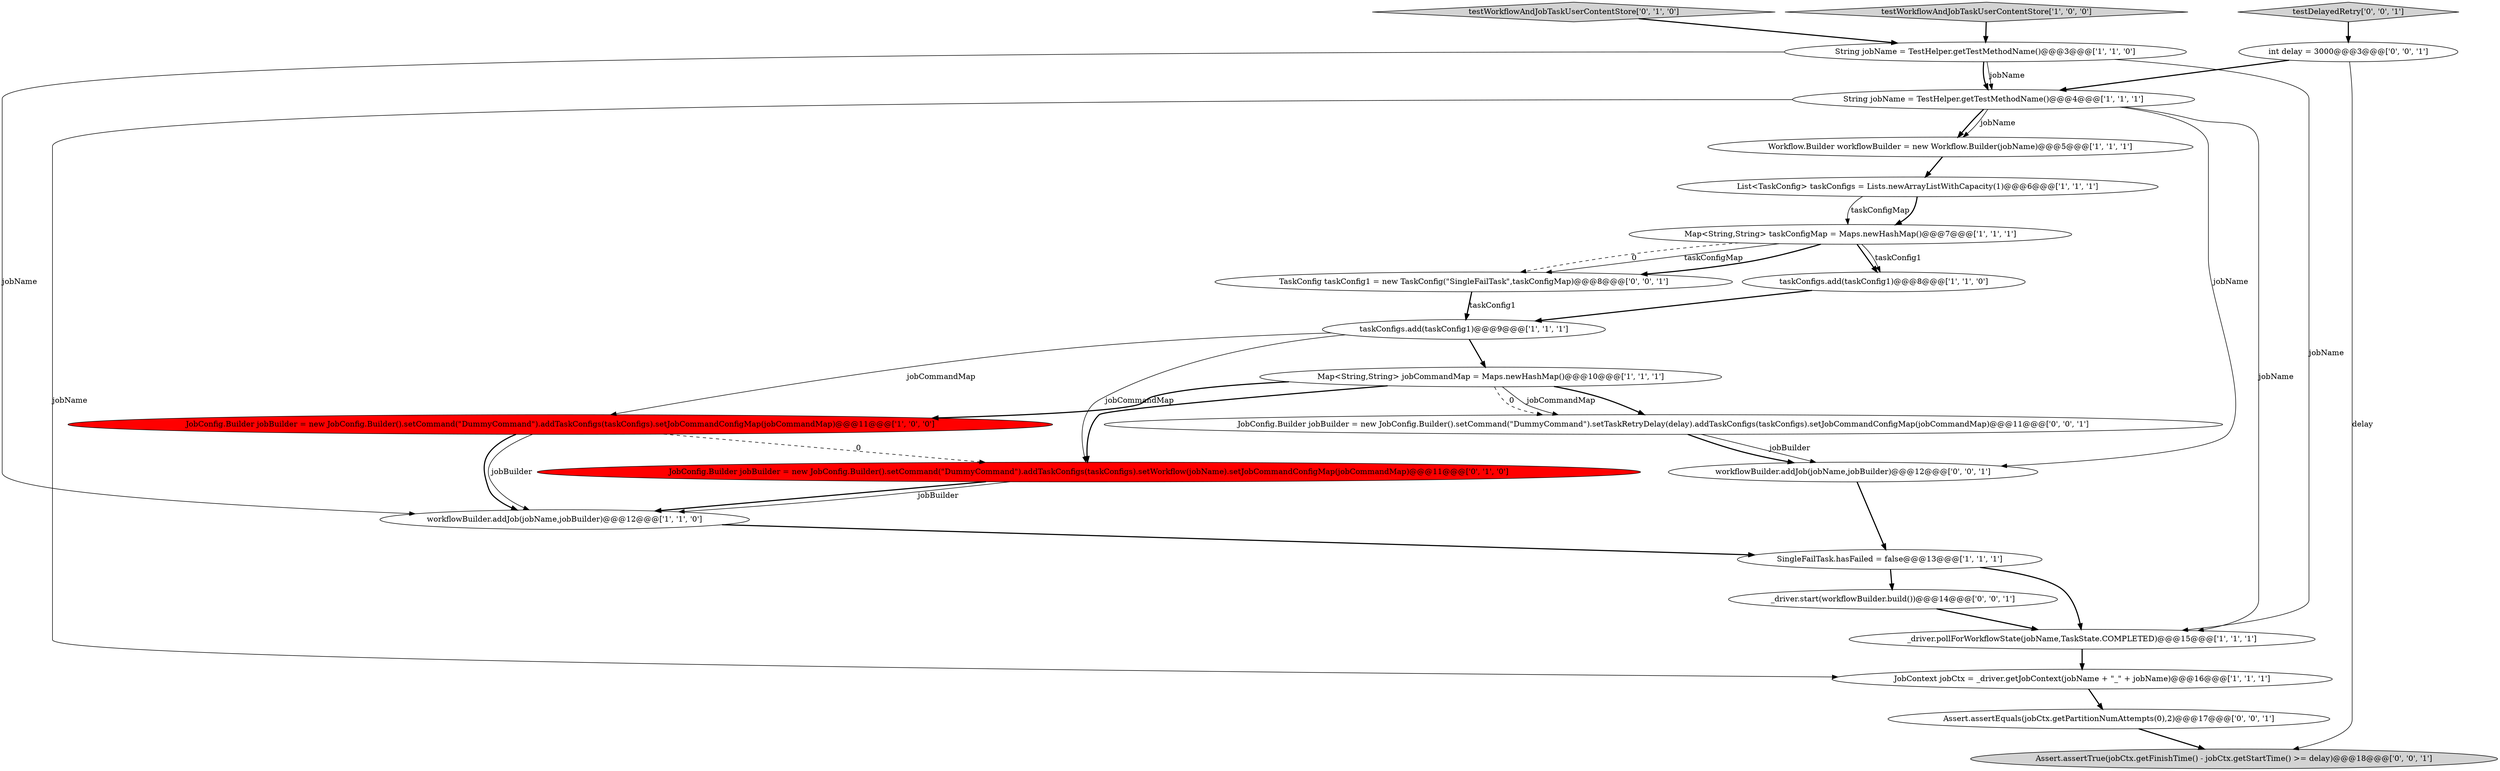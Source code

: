 digraph {
7 [style = filled, label = "Map<String,String> jobCommandMap = Maps.newHashMap()@@@10@@@['1', '1', '1']", fillcolor = white, shape = ellipse image = "AAA0AAABBB1BBB"];
10 [style = filled, label = "String jobName = TestHelper.getTestMethodName()@@@4@@@['1', '1', '1']", fillcolor = white, shape = ellipse image = "AAA0AAABBB1BBB"];
11 [style = filled, label = "SingleFailTask.hasFailed = false@@@13@@@['1', '1', '1']", fillcolor = white, shape = ellipse image = "AAA0AAABBB1BBB"];
20 [style = filled, label = "workflowBuilder.addJob(jobName,jobBuilder)@@@12@@@['0', '0', '1']", fillcolor = white, shape = ellipse image = "AAA0AAABBB3BBB"];
16 [style = filled, label = "Assert.assertEquals(jobCtx.getPartitionNumAttempts(0),2)@@@17@@@['0', '0', '1']", fillcolor = white, shape = ellipse image = "AAA0AAABBB3BBB"];
5 [style = filled, label = "JobContext jobCtx = _driver.getJobContext(jobName + \"_\" + jobName)@@@16@@@['1', '1', '1']", fillcolor = white, shape = ellipse image = "AAA0AAABBB1BBB"];
0 [style = filled, label = "testWorkflowAndJobTaskUserContentStore['1', '0', '0']", fillcolor = lightgray, shape = diamond image = "AAA0AAABBB1BBB"];
15 [style = filled, label = "JobConfig.Builder jobBuilder = new JobConfig.Builder().setCommand(\"DummyCommand\").addTaskConfigs(taskConfigs).setWorkflow(jobName).setJobCommandConfigMap(jobCommandMap)@@@11@@@['0', '1', '0']", fillcolor = red, shape = ellipse image = "AAA1AAABBB2BBB"];
3 [style = filled, label = "Workflow.Builder workflowBuilder = new Workflow.Builder(jobName)@@@5@@@['1', '1', '1']", fillcolor = white, shape = ellipse image = "AAA0AAABBB1BBB"];
2 [style = filled, label = "workflowBuilder.addJob(jobName,jobBuilder)@@@12@@@['1', '1', '0']", fillcolor = white, shape = ellipse image = "AAA0AAABBB1BBB"];
14 [style = filled, label = "testWorkflowAndJobTaskUserContentStore['0', '1', '0']", fillcolor = lightgray, shape = diamond image = "AAA0AAABBB2BBB"];
4 [style = filled, label = "taskConfigs.add(taskConfig1)@@@9@@@['1', '1', '1']", fillcolor = white, shape = ellipse image = "AAA0AAABBB1BBB"];
18 [style = filled, label = "_driver.start(workflowBuilder.build())@@@14@@@['0', '0', '1']", fillcolor = white, shape = ellipse image = "AAA0AAABBB3BBB"];
17 [style = filled, label = "JobConfig.Builder jobBuilder = new JobConfig.Builder().setCommand(\"DummyCommand\").setTaskRetryDelay(delay).addTaskConfigs(taskConfigs).setJobCommandConfigMap(jobCommandMap)@@@11@@@['0', '0', '1']", fillcolor = white, shape = ellipse image = "AAA0AAABBB3BBB"];
23 [style = filled, label = "Assert.assertTrue(jobCtx.getFinishTime() - jobCtx.getStartTime() >= delay)@@@18@@@['0', '0', '1']", fillcolor = lightgray, shape = ellipse image = "AAA0AAABBB3BBB"];
21 [style = filled, label = "int delay = 3000@@@3@@@['0', '0', '1']", fillcolor = white, shape = ellipse image = "AAA0AAABBB3BBB"];
22 [style = filled, label = "TaskConfig taskConfig1 = new TaskConfig(\"SingleFailTask\",taskConfigMap)@@@8@@@['0', '0', '1']", fillcolor = white, shape = ellipse image = "AAA0AAABBB3BBB"];
19 [style = filled, label = "testDelayedRetry['0', '0', '1']", fillcolor = lightgray, shape = diamond image = "AAA0AAABBB3BBB"];
6 [style = filled, label = "_driver.pollForWorkflowState(jobName,TaskState.COMPLETED)@@@15@@@['1', '1', '1']", fillcolor = white, shape = ellipse image = "AAA0AAABBB1BBB"];
9 [style = filled, label = "String jobName = TestHelper.getTestMethodName()@@@3@@@['1', '1', '0']", fillcolor = white, shape = ellipse image = "AAA0AAABBB1BBB"];
8 [style = filled, label = "taskConfigs.add(taskConfig1)@@@8@@@['1', '1', '0']", fillcolor = white, shape = ellipse image = "AAA0AAABBB1BBB"];
1 [style = filled, label = "JobConfig.Builder jobBuilder = new JobConfig.Builder().setCommand(\"DummyCommand\").addTaskConfigs(taskConfigs).setJobCommandConfigMap(jobCommandMap)@@@11@@@['1', '0', '0']", fillcolor = red, shape = ellipse image = "AAA1AAABBB1BBB"];
13 [style = filled, label = "Map<String,String> taskConfigMap = Maps.newHashMap()@@@7@@@['1', '1', '1']", fillcolor = white, shape = ellipse image = "AAA0AAABBB1BBB"];
12 [style = filled, label = "List<TaskConfig> taskConfigs = Lists.newArrayListWithCapacity(1)@@@6@@@['1', '1', '1']", fillcolor = white, shape = ellipse image = "AAA0AAABBB1BBB"];
21->10 [style = bold, label=""];
9->6 [style = solid, label="jobName"];
0->9 [style = bold, label=""];
15->2 [style = bold, label=""];
7->1 [style = bold, label=""];
7->17 [style = bold, label=""];
7->17 [style = dashed, label="0"];
1->15 [style = dashed, label="0"];
1->2 [style = solid, label="jobBuilder"];
11->6 [style = bold, label=""];
10->3 [style = bold, label=""];
9->2 [style = solid, label="jobName"];
16->23 [style = bold, label=""];
9->10 [style = bold, label=""];
3->12 [style = bold, label=""];
13->8 [style = solid, label="taskConfig1"];
20->11 [style = bold, label=""];
12->13 [style = solid, label="taskConfigMap"];
4->7 [style = bold, label=""];
11->18 [style = bold, label=""];
22->4 [style = bold, label=""];
21->23 [style = solid, label="delay"];
5->16 [style = bold, label=""];
4->15 [style = solid, label="jobCommandMap"];
12->13 [style = bold, label=""];
6->5 [style = bold, label=""];
17->20 [style = solid, label="jobBuilder"];
18->6 [style = bold, label=""];
10->20 [style = solid, label="jobName"];
10->3 [style = solid, label="jobName"];
9->10 [style = solid, label="jobName"];
13->22 [style = solid, label="taskConfigMap"];
7->15 [style = bold, label=""];
15->2 [style = solid, label="jobBuilder"];
14->9 [style = bold, label=""];
1->2 [style = bold, label=""];
13->22 [style = bold, label=""];
22->4 [style = solid, label="taskConfig1"];
10->5 [style = solid, label="jobName"];
7->17 [style = solid, label="jobCommandMap"];
13->8 [style = bold, label=""];
4->1 [style = solid, label="jobCommandMap"];
8->4 [style = bold, label=""];
13->22 [style = dashed, label="0"];
2->11 [style = bold, label=""];
10->6 [style = solid, label="jobName"];
17->20 [style = bold, label=""];
19->21 [style = bold, label=""];
}

